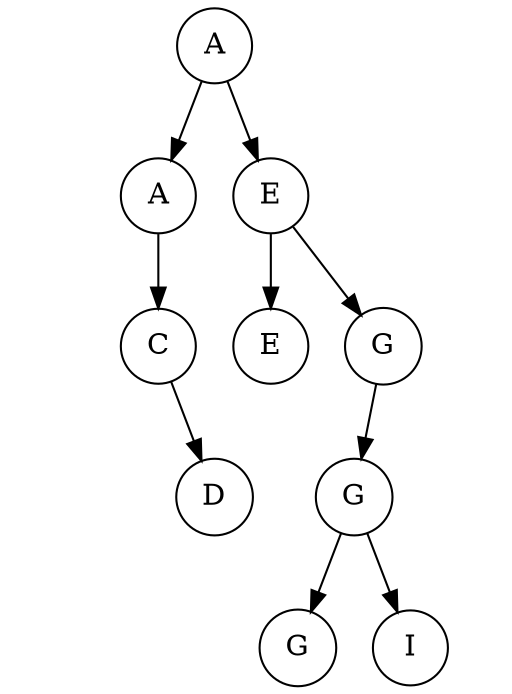 digraph BinTree
{
	0->1;
	0->2;
	2->3;
	2->4;
	4->5;
	4->NULL6[style="invis"];
	5->7;
	5->8;
	1->NULL9[style="invis"];
	1->10;
	10->NULL11[style="invis"];
	10->12;

	12[shape="circle",label="D"];
	NULL11[shape="circle",label="A",style="invis"];
	10[shape="circle",label="C"];
	NULL9[shape="circle",label="A",style="invis"];
	8[shape="circle",label="I"];
	7[shape="circle",label="G"];
	NULL6[shape="circle",label="A",style="invis"];
	5[shape="circle",label="G"];
	4[shape="circle",label="G"];
	3[shape="circle",label="E"];
	2[shape="circle",label="E"];
	1[shape="circle",label="A"];
	0[shape="circle",label="A"];
}
